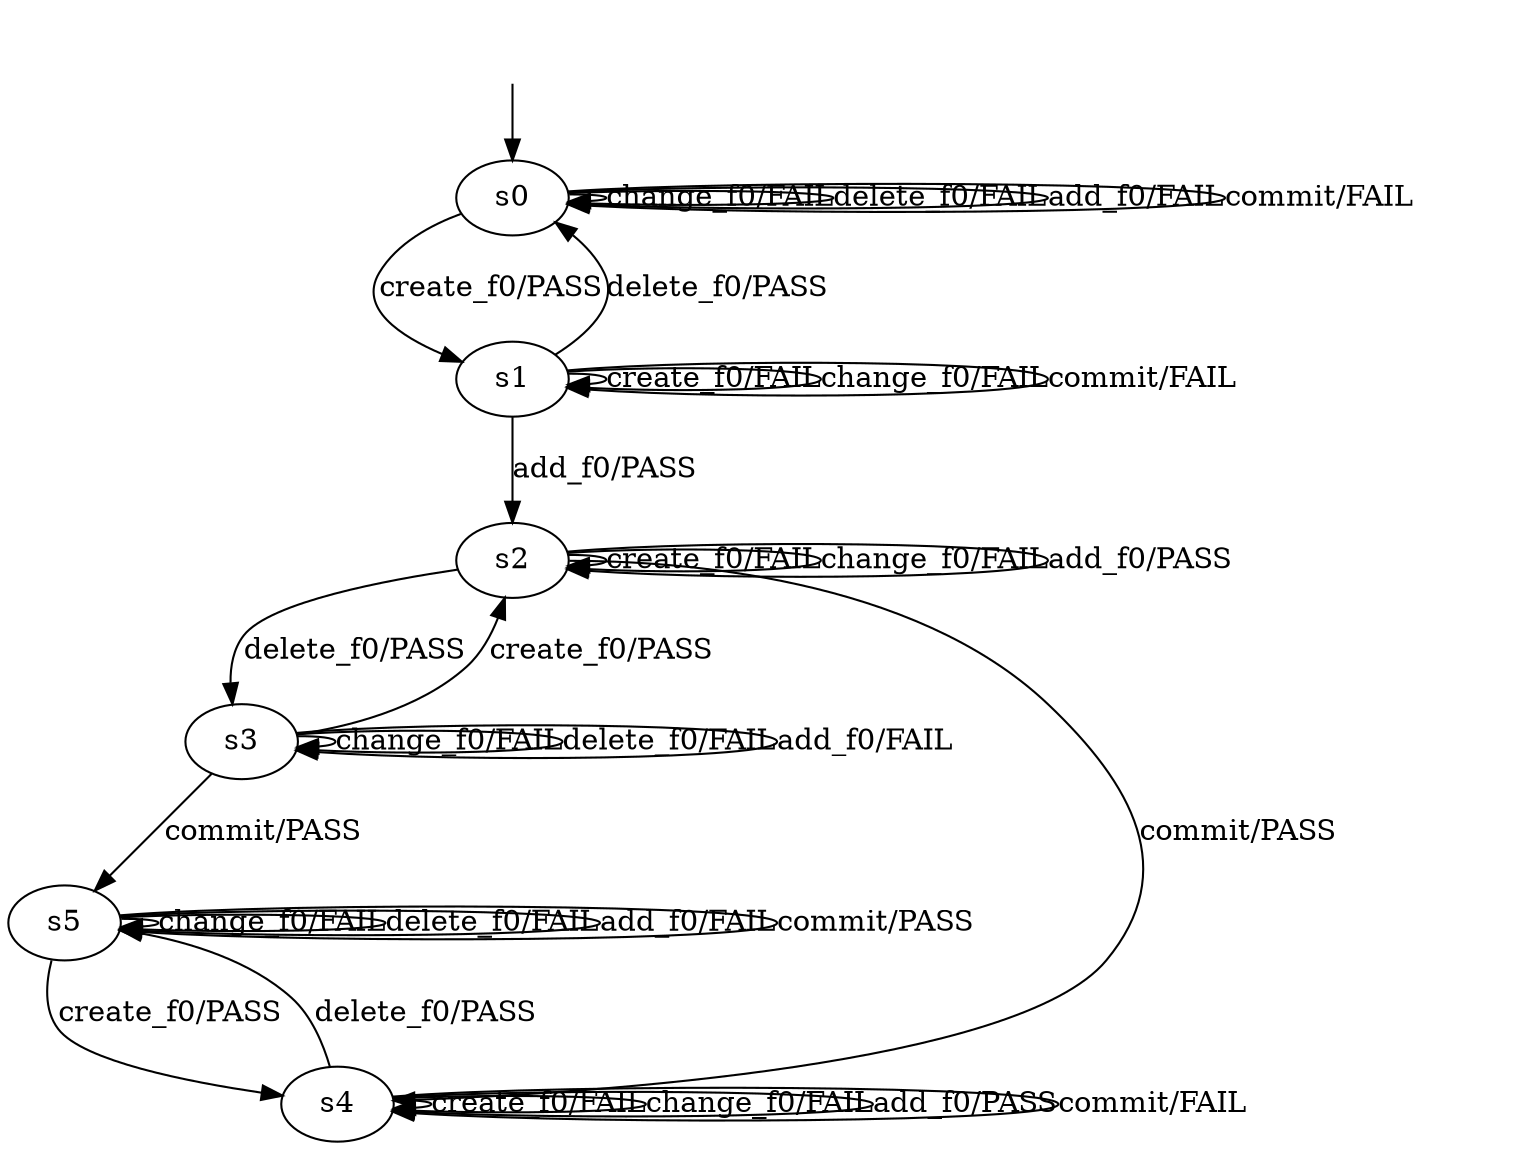 digraph gitPython_empty_False_basic_KV {
s0 [label="s0"];
s1 [label="s1"];
s2 [label="s2"];
s3 [label="s3"];
s4 [label="s4"];
s5 [label="s5"];
s0 -> s1  [label="create_f0/PASS"];
s0 -> s0  [label="change_f0/FAIL"];
s0 -> s0  [label="delete_f0/FAIL"];
s0 -> s0  [label="add_f0/FAIL"];
s0 -> s0  [label="commit/FAIL"];
s1 -> s1  [label="create_f0/FAIL"];
s1 -> s1  [label="change_f0/FAIL"];
s1 -> s0  [label="delete_f0/PASS"];
s1 -> s2  [label="add_f0/PASS"];
s1 -> s1  [label="commit/FAIL"];
s2 -> s2  [label="create_f0/FAIL"];
s2 -> s2  [label="change_f0/FAIL"];
s2 -> s3  [label="delete_f0/PASS"];
s2 -> s2  [label="add_f0/PASS"];
s2 -> s4  [label="commit/PASS"];
s3 -> s2  [label="create_f0/PASS"];
s3 -> s3  [label="change_f0/FAIL"];
s3 -> s3  [label="delete_f0/FAIL"];
s3 -> s3  [label="add_f0/FAIL"];
s3 -> s5  [label="commit/PASS"];
s4 -> s4  [label="create_f0/FAIL"];
s4 -> s4  [label="change_f0/FAIL"];
s4 -> s5  [label="delete_f0/PASS"];
s4 -> s4  [label="add_f0/PASS"];
s4 -> s4  [label="commit/FAIL"];
s5 -> s4  [label="create_f0/PASS"];
s5 -> s5  [label="change_f0/FAIL"];
s5 -> s5  [label="delete_f0/FAIL"];
s5 -> s5  [label="add_f0/FAIL"];
s5 -> s5  [label="commit/PASS"];
__start0 [label="", shape=none];
__start0 -> s0  [label=""];
}
